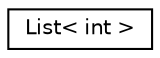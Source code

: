 digraph "Graphical Class Hierarchy"
{
  edge [fontname="Helvetica",fontsize="10",labelfontname="Helvetica",labelfontsize="10"];
  node [fontname="Helvetica",fontsize="10",shape=record];
  rankdir="LR";
  Node0 [label="List\< int \>",height=0.2,width=0.4,color="black", fillcolor="white", style="filled",URL="$class_list.html"];
}
